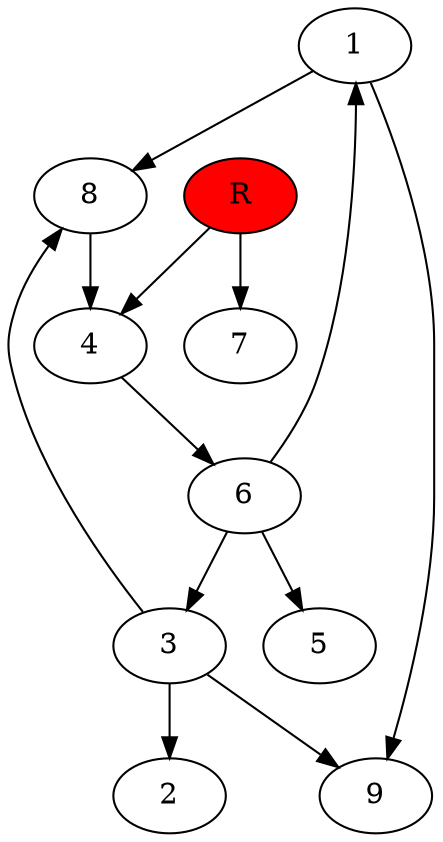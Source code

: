 digraph prb23233 {
	1
	2
	3
	4
	5
	6
	7
	8
	R [fillcolor="#ff0000" style=filled]
	1 -> 8
	1 -> 9
	3 -> 2
	3 -> 8
	3 -> 9
	4 -> 6
	6 -> 1
	6 -> 3
	6 -> 5
	8 -> 4
	R -> 4
	R -> 7
}
